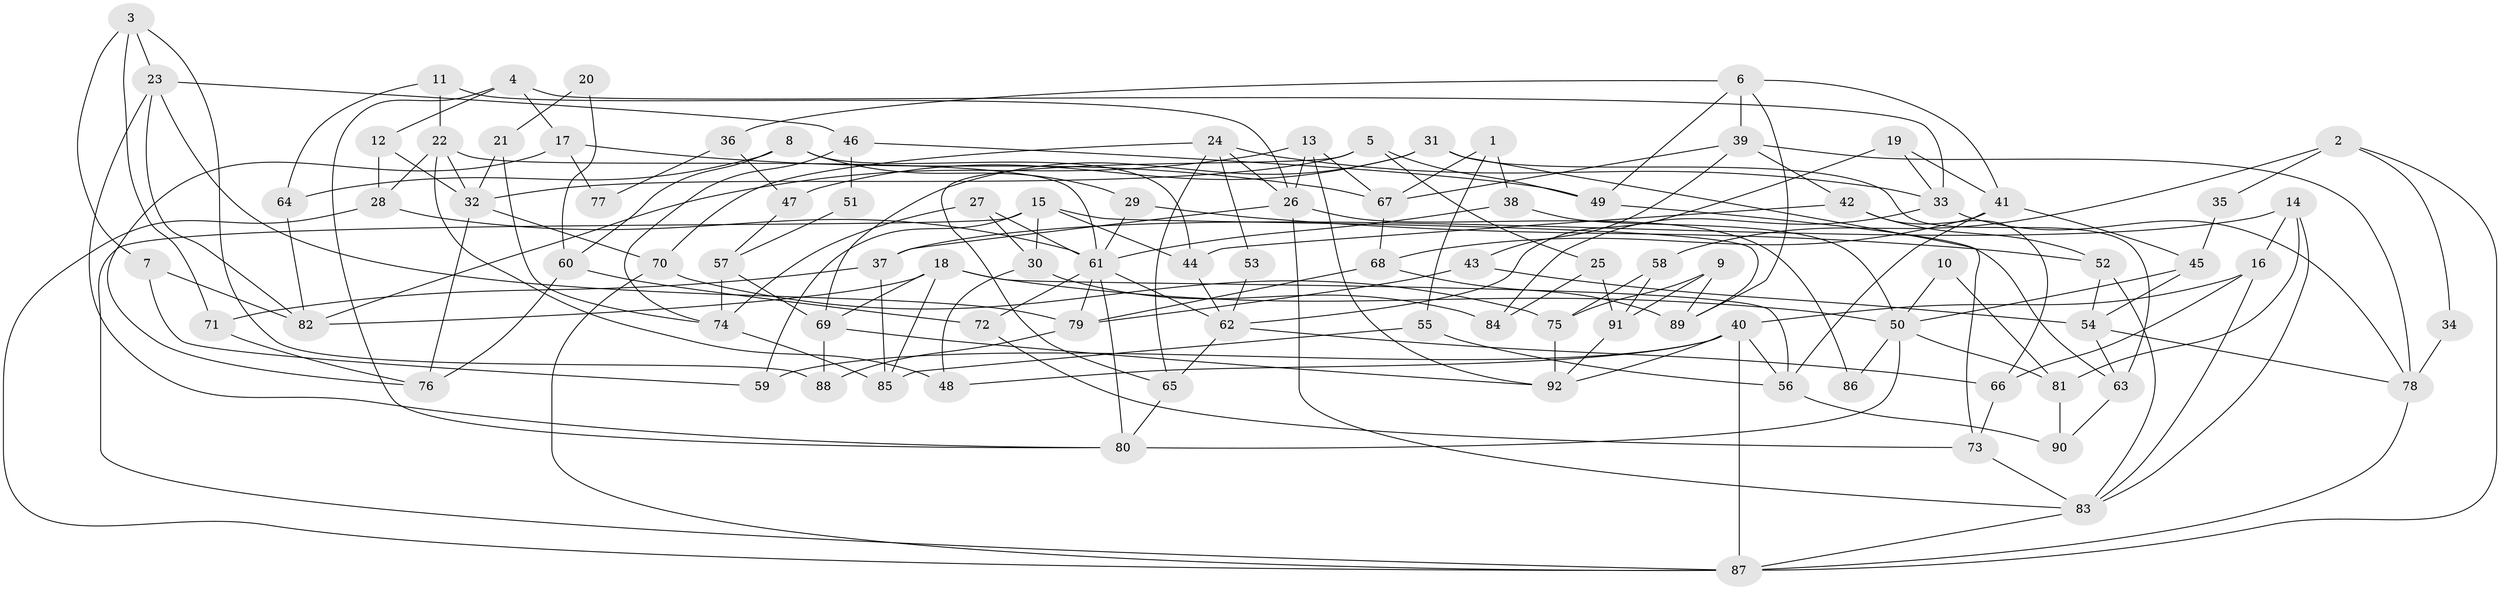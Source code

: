 // Generated by graph-tools (version 1.1) at 2025/36/03/09/25 02:36:02]
// undirected, 92 vertices, 184 edges
graph export_dot {
graph [start="1"]
  node [color=gray90,style=filled];
  1;
  2;
  3;
  4;
  5;
  6;
  7;
  8;
  9;
  10;
  11;
  12;
  13;
  14;
  15;
  16;
  17;
  18;
  19;
  20;
  21;
  22;
  23;
  24;
  25;
  26;
  27;
  28;
  29;
  30;
  31;
  32;
  33;
  34;
  35;
  36;
  37;
  38;
  39;
  40;
  41;
  42;
  43;
  44;
  45;
  46;
  47;
  48;
  49;
  50;
  51;
  52;
  53;
  54;
  55;
  56;
  57;
  58;
  59;
  60;
  61;
  62;
  63;
  64;
  65;
  66;
  67;
  68;
  69;
  70;
  71;
  72;
  73;
  74;
  75;
  76;
  77;
  78;
  79;
  80;
  81;
  82;
  83;
  84;
  85;
  86;
  87;
  88;
  89;
  90;
  91;
  92;
  1 -- 38;
  1 -- 55;
  1 -- 67;
  2 -- 58;
  2 -- 87;
  2 -- 34;
  2 -- 35;
  3 -- 23;
  3 -- 71;
  3 -- 7;
  3 -- 88;
  4 -- 17;
  4 -- 12;
  4 -- 33;
  4 -- 80;
  5 -- 65;
  5 -- 32;
  5 -- 25;
  5 -- 49;
  6 -- 39;
  6 -- 41;
  6 -- 36;
  6 -- 49;
  6 -- 89;
  7 -- 82;
  7 -- 59;
  8 -- 44;
  8 -- 29;
  8 -- 60;
  8 -- 64;
  9 -- 91;
  9 -- 75;
  9 -- 89;
  10 -- 50;
  10 -- 81;
  11 -- 64;
  11 -- 22;
  11 -- 26;
  12 -- 32;
  12 -- 28;
  13 -- 26;
  13 -- 92;
  13 -- 67;
  13 -- 82;
  14 -- 81;
  14 -- 16;
  14 -- 37;
  14 -- 83;
  15 -- 89;
  15 -- 87;
  15 -- 30;
  15 -- 44;
  15 -- 59;
  16 -- 40;
  16 -- 66;
  16 -- 83;
  17 -- 67;
  17 -- 76;
  17 -- 77;
  18 -- 82;
  18 -- 56;
  18 -- 50;
  18 -- 69;
  18 -- 85;
  19 -- 33;
  19 -- 62;
  19 -- 41;
  20 -- 21;
  20 -- 60;
  21 -- 74;
  21 -- 32;
  22 -- 28;
  22 -- 61;
  22 -- 32;
  22 -- 48;
  23 -- 80;
  23 -- 79;
  23 -- 46;
  23 -- 82;
  24 -- 33;
  24 -- 26;
  24 -- 53;
  24 -- 65;
  24 -- 70;
  25 -- 84;
  25 -- 91;
  26 -- 83;
  26 -- 37;
  26 -- 86;
  27 -- 30;
  27 -- 74;
  27 -- 61;
  28 -- 87;
  28 -- 61;
  29 -- 52;
  29 -- 61;
  30 -- 48;
  30 -- 84;
  31 -- 69;
  31 -- 63;
  31 -- 47;
  31 -- 73;
  32 -- 70;
  32 -- 76;
  33 -- 78;
  33 -- 84;
  34 -- 78;
  35 -- 45;
  36 -- 47;
  36 -- 77;
  37 -- 71;
  37 -- 85;
  38 -- 50;
  38 -- 61;
  39 -- 67;
  39 -- 42;
  39 -- 43;
  39 -- 78;
  40 -- 59;
  40 -- 87;
  40 -- 48;
  40 -- 56;
  40 -- 92;
  41 -- 68;
  41 -- 45;
  41 -- 56;
  42 -- 44;
  42 -- 66;
  42 -- 52;
  43 -- 54;
  43 -- 79;
  44 -- 62;
  45 -- 50;
  45 -- 54;
  46 -- 49;
  46 -- 51;
  46 -- 74;
  47 -- 57;
  49 -- 63;
  50 -- 80;
  50 -- 81;
  50 -- 86;
  51 -- 57;
  52 -- 83;
  52 -- 54;
  53 -- 62;
  54 -- 63;
  54 -- 78;
  55 -- 56;
  55 -- 85;
  56 -- 90;
  57 -- 69;
  57 -- 74;
  58 -- 91;
  58 -- 75;
  60 -- 72;
  60 -- 76;
  61 -- 79;
  61 -- 62;
  61 -- 72;
  61 -- 80;
  62 -- 65;
  62 -- 66;
  63 -- 90;
  64 -- 82;
  65 -- 80;
  66 -- 73;
  67 -- 68;
  68 -- 89;
  68 -- 79;
  69 -- 88;
  69 -- 92;
  70 -- 87;
  70 -- 75;
  71 -- 76;
  72 -- 73;
  73 -- 83;
  74 -- 85;
  75 -- 92;
  78 -- 87;
  79 -- 88;
  81 -- 90;
  83 -- 87;
  91 -- 92;
}
